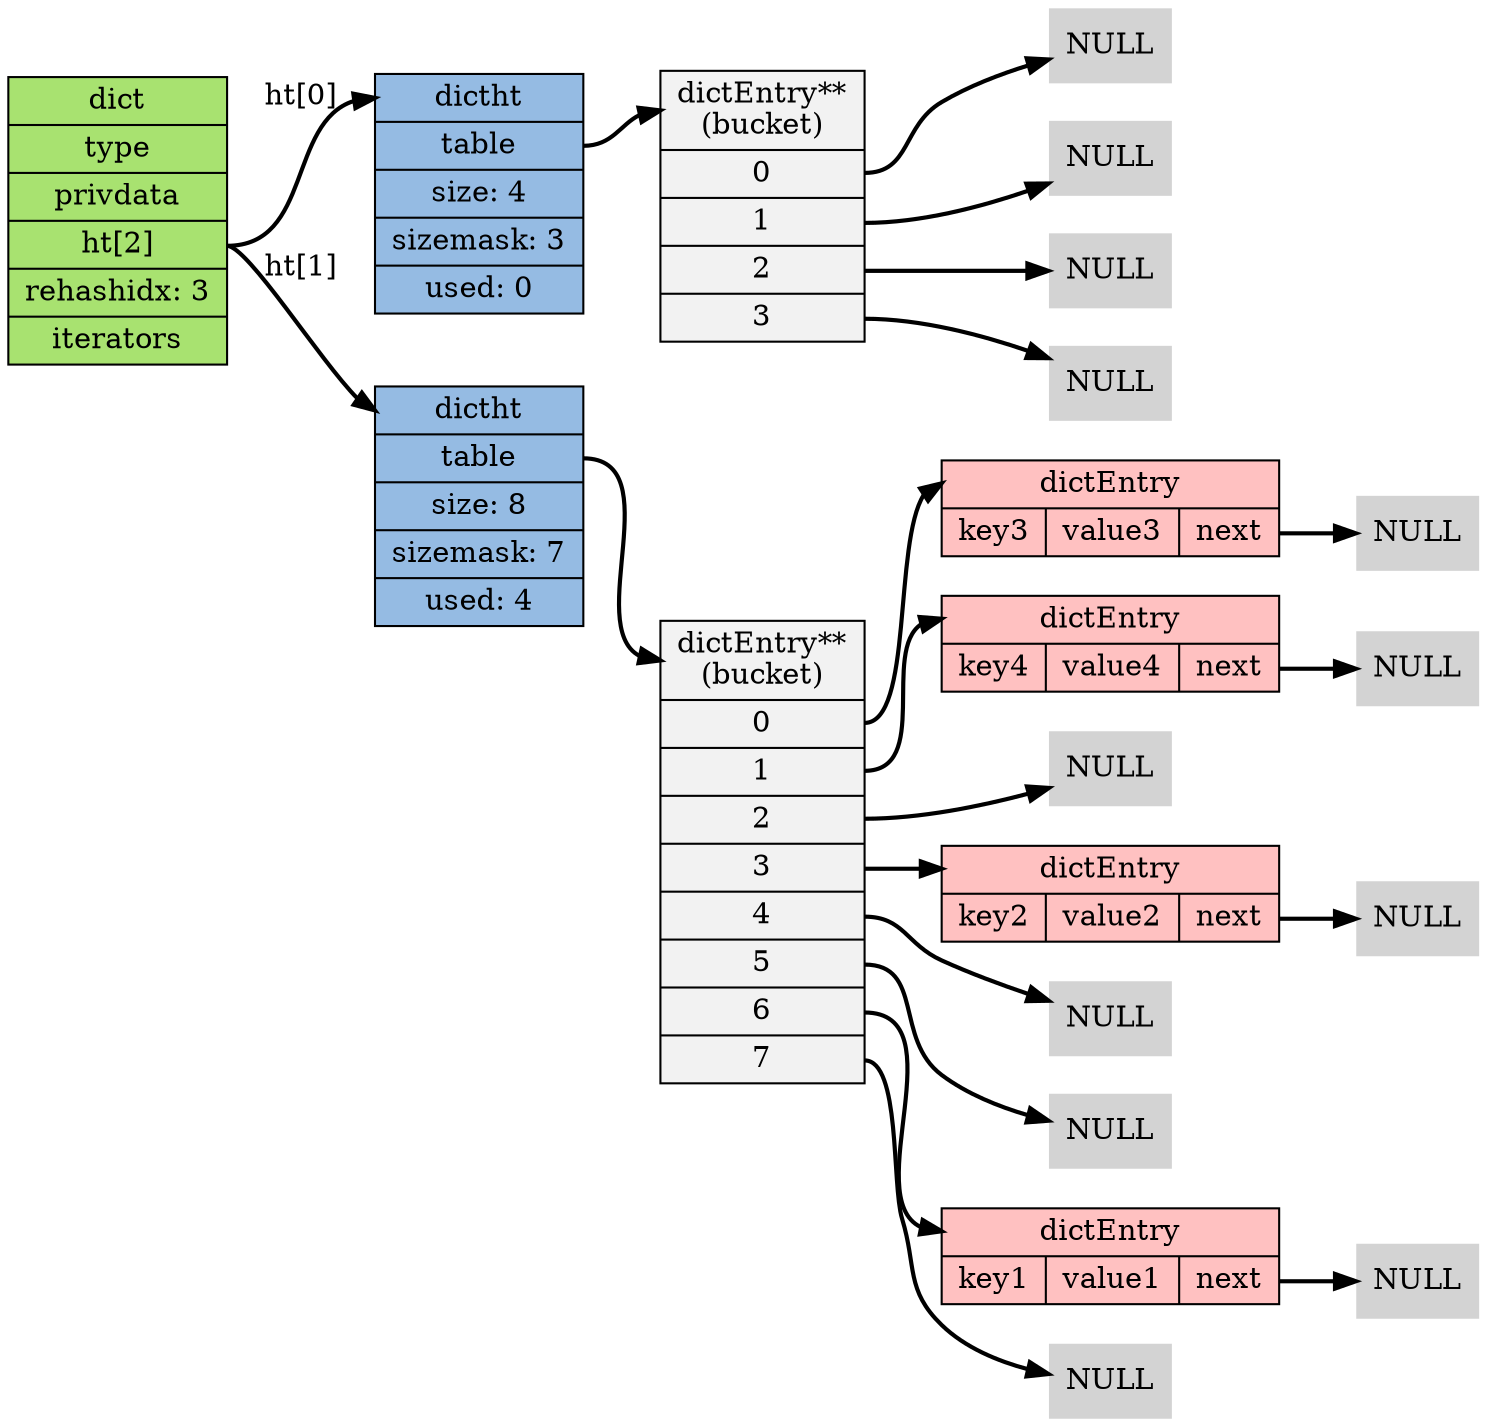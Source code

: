 digraph rehash_step_three {

    // setting

    rankdir = LR;

    node[shape=record, style = filled];

    edge [style = bold];

    // nodes

    dict [label="dict | type | privdata |<ht> ht[2] | rehashidx: 3 | iterators", fillcolor = "#A8E270"];

    ht0 [label="<dictht>dictht |<table> table | size: 4 | sizemask: 3 | used: 0", fillcolor = "#95BBE3"];

    ht1 [label="<dictht>dictht |<table> table | size: 8 | sizemask: 7 | used: 4", fillcolor = "#95BBE3"];

    bucket [label="<head>dictEntry**\n(bucket) |<table0> 0 |<table1> 1 |<table2> 2 |<table3> 3 ", fillcolor = "#F2F2F2"];

    bucket1 [label="<head>dictEntry**\n(bucket) |<table0> 0 |<table1> 1 |<table2> 2 |<table3> 3 |<table4> 4 |<table5> 5 |<table6> 6 |<table7> 7", fillcolor = "#F2F2F2"];

    pair_1 [label="<head>dictEntry |{key1 | value1 |<next>next}", fillcolor = "#FFC1C1"];

    pair_2 [label="<head>dictEntry |{key2 | value2 |<next>next}", fillcolor = "#FFC1C1"];

    pair_3 [label="<head>dictEntry |{key3 | value3 |<next>next}", fillcolor = "#FFC1C1"];

    pair_4 [label="<head>dictEntry |{key4 | value4 |<next>next}", fillcolor = "#FFC1C1"];

    // null for bucket 0
    null0 [label="NULL", shape=plaintext];
    null1 [label="NULL", shape=plaintext];
    null2 [label="NULL", shape=plaintext];
    null3 [label="NULL", shape=plaintext];

    // null for bucket 1
    null10 [label="NULL", shape=plaintext];
    null11 [label="NULL", shape=plaintext];
    null12 [label="NULL", shape=plaintext];
    null13 [label="NULL", shape=plaintext];
    null14 [label="NULL", shape=plaintext];
    null15 [label="NULL", shape=plaintext];
    null16 [label="NULL", shape=plaintext];
    null17 [label="NULL", shape=plaintext];

    // lines

    dict:ht -> ht0:dictht [label="ht[0]"];
    dict:ht -> ht1:dictht [label="ht[1]"];

    ht0:table -> bucket:head;

    ht1:table -> bucket1:head;

    bucket:table0 -> null0;

    bucket:table1 -> null1;

    bucket:table2 -> null2;

    bucket:table3 -> null3;

    bucket1:table0 -> pair_3:head; pair_3:next -> null10;
    bucket1:table1 -> pair_4:head; pair_4:next -> null11;
    bucket1:table2 -> null12;
    bucket1:table3 -> pair_2:head; pair_2:next -> null13;
    bucket1:table4 -> null14;
    bucket1:table5 -> null15;
    bucket1:table6 -> pair_1:head; pair_1:next -> null16;
    bucket1:table7 -> null17;

}
